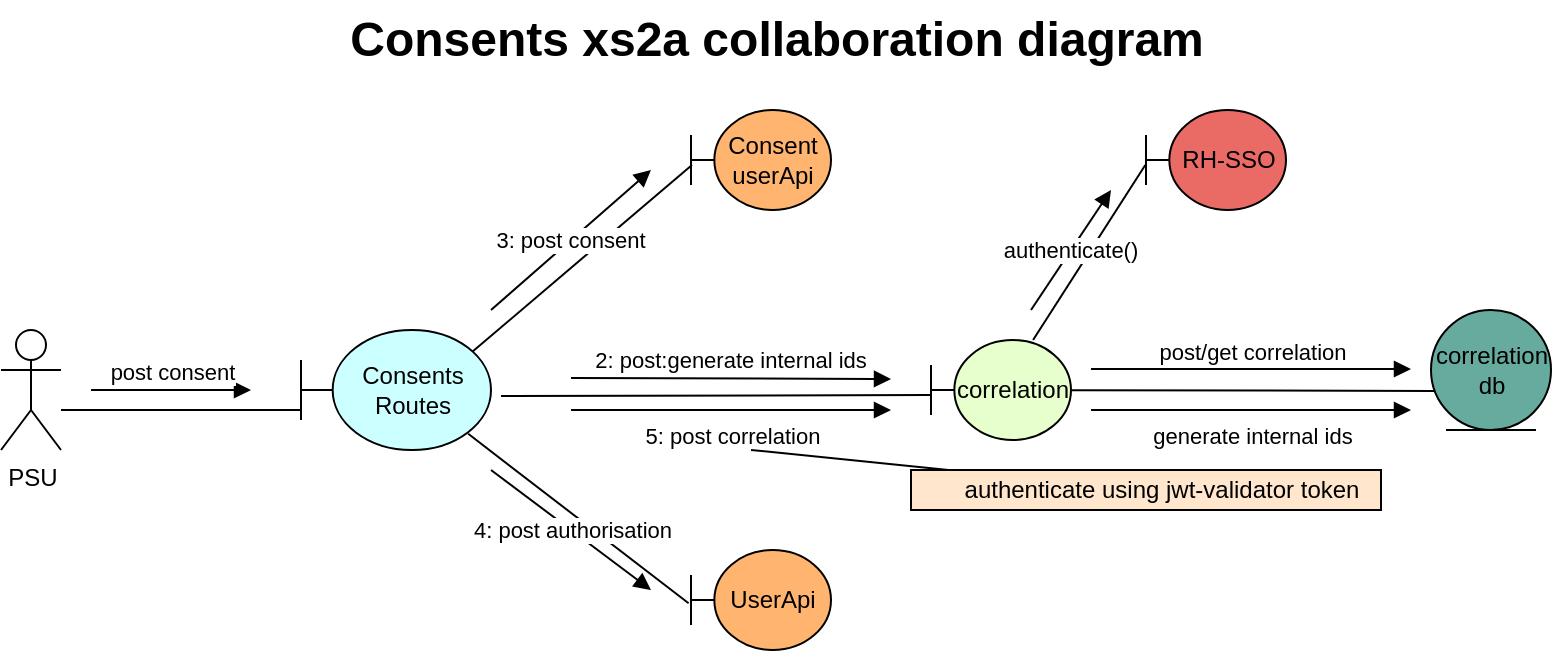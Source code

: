 <mxfile version="10.8.0" type="github"><diagram id="684sX0XfvXuVuNEk2pF1" name="Page-1"><mxGraphModel dx="1154" dy="695" grid="1" gridSize="10" guides="1" tooltips="1" connect="1" arrows="1" fold="1" page="1" pageScale="1" pageWidth="850" pageHeight="1100" math="0" shadow="0"><root><mxCell id="0"/><mxCell id="1" parent="0"/><mxCell id="zUb0gYZI1_zbsveK4TQf-42" style="edgeStyle=orthogonalEdgeStyle;rounded=0;orthogonalLoop=1;jettySize=auto;html=1;strokeColor=#000000;endArrow=none;endFill=0;" parent="1" source="zUb0gYZI1_zbsveK4TQf-1" target="zUb0gYZI1_zbsveK4TQf-31" edge="1"><mxGeometry relative="1" as="geometry"><Array as="points"><mxPoint x="132.5" y="215"/><mxPoint x="132.5" y="215"/></Array></mxGeometry></mxCell><mxCell id="zUb0gYZI1_zbsveK4TQf-1" value="PSU&lt;br&gt;" style="shape=umlActor;verticalLabelPosition=bottom;labelBackgroundColor=#ffffff;verticalAlign=top;html=1;outlineConnect=0;" parent="1" vertex="1"><mxGeometry x="37.5" y="175" width="30" height="60" as="geometry"/></mxCell><mxCell id="b8tYHW4TBAF62dfe1MEC-2" style="rounded=0;orthogonalLoop=1;jettySize=auto;html=1;exitX=0.897;exitY=0.188;exitDx=0;exitDy=0;exitPerimeter=0;endArrow=none;endFill=0;entryX=0.007;entryY=0.55;entryDx=0;entryDy=0;entryPerimeter=0;" parent="1" source="zUb0gYZI1_zbsveK4TQf-31" target="b8tYHW4TBAF62dfe1MEC-7" edge="1"><mxGeometry relative="1" as="geometry"><mxPoint x="384.757" y="89.386" as="targetPoint"/></mxGeometry></mxCell><mxCell id="b8tYHW4TBAF62dfe1MEC-10" style="edgeStyle=none;rounded=0;orthogonalLoop=1;jettySize=auto;html=1;entryX=-0.017;entryY=0.533;entryDx=0;entryDy=0;entryPerimeter=0;shadow=0;endArrow=none;endFill=0;strokeColor=#000000;exitX=0.88;exitY=0.865;exitDx=0;exitDy=0;exitPerimeter=0;" parent="1" source="zUb0gYZI1_zbsveK4TQf-31" target="b8tYHW4TBAF62dfe1MEC-9" edge="1"><mxGeometry relative="1" as="geometry"/></mxCell><mxCell id="b8tYHW4TBAF62dfe1MEC-13" style="edgeStyle=none;rounded=0;orthogonalLoop=1;jettySize=auto;html=1;entryX=-0.005;entryY=0.55;entryDx=0;entryDy=0;entryPerimeter=0;shadow=0;endArrow=none;endFill=0;strokeColor=#000000;" parent="1" target="b8tYHW4TBAF62dfe1MEC-12" edge="1"><mxGeometry relative="1" as="geometry"><mxPoint x="287.5" y="208" as="sourcePoint"/></mxGeometry></mxCell><mxCell id="zUb0gYZI1_zbsveK4TQf-31" value="Consents&lt;br&gt;Routes&lt;br&gt;" style="shape=umlBoundary;whiteSpace=wrap;html=1;fillColor=#CCFFFF;" parent="1" vertex="1"><mxGeometry x="187.5" y="175" width="95" height="60" as="geometry"/></mxCell><mxCell id="zUb0gYZI1_zbsveK4TQf-38" value="post consent&lt;br&gt;" style="html=1;verticalAlign=bottom;endArrow=block;" parent="1" edge="1"><mxGeometry width="80" relative="1" as="geometry"><mxPoint x="82.5" y="205" as="sourcePoint"/><mxPoint x="162.5" y="205" as="targetPoint"/></mxGeometry></mxCell><mxCell id="b8tYHW4TBAF62dfe1MEC-5" value="3: post consent&lt;br&gt;" style="verticalAlign=middle;endArrow=block;shadow=0;strokeColor=#000000;labelBorderColor=none;html=1;horizontal=1;fontStyle=0" parent="1" edge="1"><mxGeometry width="80" relative="1" as="geometry"><mxPoint x="282.5" y="165" as="sourcePoint"/><mxPoint x="362.5" y="95" as="targetPoint"/><mxPoint as="offset"/></mxGeometry></mxCell><mxCell id="b8tYHW4TBAF62dfe1MEC-7" value="Consent userApi&lt;br&gt;" style="shape=umlBoundary;whiteSpace=wrap;html=1;fillColor=#FFB570;" parent="1" vertex="1"><mxGeometry x="382.5" y="65" width="70" height="50" as="geometry"/></mxCell><mxCell id="b8tYHW4TBAF62dfe1MEC-9" value="UserApi&lt;br&gt;" style="shape=umlBoundary;whiteSpace=wrap;html=1;fillColor=#FFB570;" parent="1" vertex="1"><mxGeometry x="382.5" y="285" width="70" height="50" as="geometry"/></mxCell><mxCell id="b8tYHW4TBAF62dfe1MEC-11" value="4: post authorisation&lt;br&gt;" style="verticalAlign=middle;endArrow=block;shadow=0;strokeColor=#000000;labelBorderColor=none;html=1;horizontal=1;fontStyle=0" parent="1" edge="1"><mxGeometry width="80" relative="1" as="geometry"><mxPoint x="282.5" y="245" as="sourcePoint"/><mxPoint x="362.5" y="305" as="targetPoint"/><mxPoint as="offset"/></mxGeometry></mxCell><mxCell id="b8tYHW4TBAF62dfe1MEC-30" style="edgeStyle=none;rounded=0;orthogonalLoop=1;jettySize=auto;html=1;entryX=-0.005;entryY=0.55;entryDx=0;entryDy=0;entryPerimeter=0;shadow=0;endArrow=none;endFill=0;strokeColor=#000000;" parent="1" source="b8tYHW4TBAF62dfe1MEC-12" target="b8tYHW4TBAF62dfe1MEC-29" edge="1"><mxGeometry relative="1" as="geometry"/></mxCell><mxCell id="b8tYHW4TBAF62dfe1MEC-35" style="edgeStyle=none;rounded=0;orthogonalLoop=1;jettySize=auto;html=1;entryX=0.026;entryY=0.674;entryDx=0;entryDy=0;entryPerimeter=0;shadow=0;endArrow=none;endFill=0;strokeColor=#000000;" parent="1" source="b8tYHW4TBAF62dfe1MEC-12" target="b8tYHW4TBAF62dfe1MEC-32" edge="1"><mxGeometry relative="1" as="geometry"/></mxCell><mxCell id="b8tYHW4TBAF62dfe1MEC-12" value="correlation" style="shape=umlBoundary;whiteSpace=wrap;html=1;fillColor=#E6FFCC;" parent="1" vertex="1"><mxGeometry x="502.5" y="180" width="70" height="50" as="geometry"/></mxCell><mxCell id="b8tYHW4TBAF62dfe1MEC-14" value="5: post correlation&lt;br&gt;" style="html=1;verticalAlign=top;endArrow=block;" parent="1" edge="1"><mxGeometry width="80" relative="1" as="geometry"><mxPoint x="322.5" y="215" as="sourcePoint"/><mxPoint x="482.5" y="215" as="targetPoint"/></mxGeometry></mxCell><mxCell id="b8tYHW4TBAF62dfe1MEC-17" value="2: post:generate internal ids&lt;br&gt;" style="html=1;verticalAlign=bottom;endArrow=block;" parent="1" edge="1"><mxGeometry width="80" relative="1" as="geometry"><mxPoint x="322.5" y="199" as="sourcePoint"/><mxPoint x="482.5" y="199.5" as="targetPoint"/></mxGeometry></mxCell><mxCell id="b8tYHW4TBAF62dfe1MEC-22" value="" style="group" parent="1" vertex="1" connectable="0"><mxGeometry x="492.5" y="235" width="235" height="60" as="geometry"/></mxCell><mxCell id="b8tYHW4TBAF62dfe1MEC-23" value="" style="group" parent="b8tYHW4TBAF62dfe1MEC-22" vertex="1" connectable="0"><mxGeometry width="235" height="60" as="geometry"/></mxCell><mxCell id="b8tYHW4TBAF62dfe1MEC-18" value="" style="rounded=0;whiteSpace=wrap;html=1;fillColor=#FFE6CC;" parent="b8tYHW4TBAF62dfe1MEC-23" vertex="1"><mxGeometry y="10" width="235" height="20" as="geometry"/></mxCell><mxCell id="b8tYHW4TBAF62dfe1MEC-20" value="authenticate using jwt-validator token" style="text;html=1;strokeColor=none;fillColor=none;align=center;verticalAlign=middle;whiteSpace=wrap;rounded=0;" parent="b8tYHW4TBAF62dfe1MEC-23" vertex="1"><mxGeometry x="20" y="10" width="210" height="20" as="geometry"/></mxCell><mxCell id="b8tYHW4TBAF62dfe1MEC-28" style="edgeStyle=none;rounded=0;orthogonalLoop=1;jettySize=auto;html=1;shadow=0;endArrow=none;endFill=0;strokeColor=#000000;" parent="1" source="b8tYHW4TBAF62dfe1MEC-18" edge="1"><mxGeometry relative="1" as="geometry"><mxPoint x="412.5" y="235" as="targetPoint"/></mxGeometry></mxCell><mxCell id="b8tYHW4TBAF62dfe1MEC-29" value="RH-SSO" style="shape=umlBoundary;whiteSpace=wrap;html=1;fillColor=#EA6B66;" parent="1" vertex="1"><mxGeometry x="610" y="65" width="70" height="50" as="geometry"/></mxCell><mxCell id="b8tYHW4TBAF62dfe1MEC-31" value="authenticate()&lt;br&gt;" style="verticalAlign=middle;endArrow=block;shadow=0;strokeColor=#000000;labelBorderColor=none;html=1;horizontal=1;fontStyle=0" parent="1" edge="1"><mxGeometry width="80" relative="1" as="geometry"><mxPoint x="552.5" y="165" as="sourcePoint"/><mxPoint x="592.5" y="105" as="targetPoint"/><mxPoint as="offset"/></mxGeometry></mxCell><mxCell id="b8tYHW4TBAF62dfe1MEC-32" value="correlation&lt;br&gt;db&lt;br&gt;" style="ellipse;shape=umlEntity;whiteSpace=wrap;html=1;fillColor=#67AB9F;" parent="1" vertex="1"><mxGeometry x="752.5" y="165" width="60" height="60" as="geometry"/></mxCell><mxCell id="b8tYHW4TBAF62dfe1MEC-36" value="generate internal ids&lt;br&gt;" style="html=1;verticalAlign=top;endArrow=block;" parent="1" edge="1"><mxGeometry width="80" relative="1" as="geometry"><mxPoint x="582.5" y="215" as="sourcePoint"/><mxPoint x="742.5" y="215" as="targetPoint"/></mxGeometry></mxCell><mxCell id="b8tYHW4TBAF62dfe1MEC-37" value="post/get correlation&lt;br&gt;" style="html=1;verticalAlign=bottom;endArrow=block;" parent="1" edge="1"><mxGeometry width="80" relative="1" as="geometry"><mxPoint x="582.5" y="194.5" as="sourcePoint"/><mxPoint x="742.5" y="194.5" as="targetPoint"/></mxGeometry></mxCell><mxCell id="b8tYHW4TBAF62dfe1MEC-38" value="Consents xs2a collaboration diagram" style="text;strokeColor=none;fillColor=none;html=1;fontSize=24;fontStyle=1;verticalAlign=middle;align=center;" parent="1" vertex="1"><mxGeometry x="375" y="10" width="100" height="40" as="geometry"/></mxCell></root></mxGraphModel></diagram></mxfile>